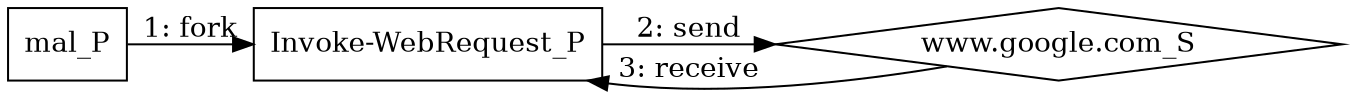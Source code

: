 digraph "T1071.001" {
rankdir="LR"
size="9"
fixedsize="false"
splines="true"
nodesep=0.3
ranksep=0
fontsize=10
overlap="scalexy"
engine= "neato"
	"mal_P" [node_type=Process shape=box]
	"Invoke-WebRequest_P" [node_type=Process shape=box]
	"www.google.com_S" [node_type=Socket shape=diamond]
	"mal_P" -> "Invoke-WebRequest_P" [label="1: fork"]
	"Invoke-WebRequest_P" -> "www.google.com_S" [label="2: send"]
	"www.google.com_S" -> "Invoke-WebRequest_P" [label="3: receive"]
}
